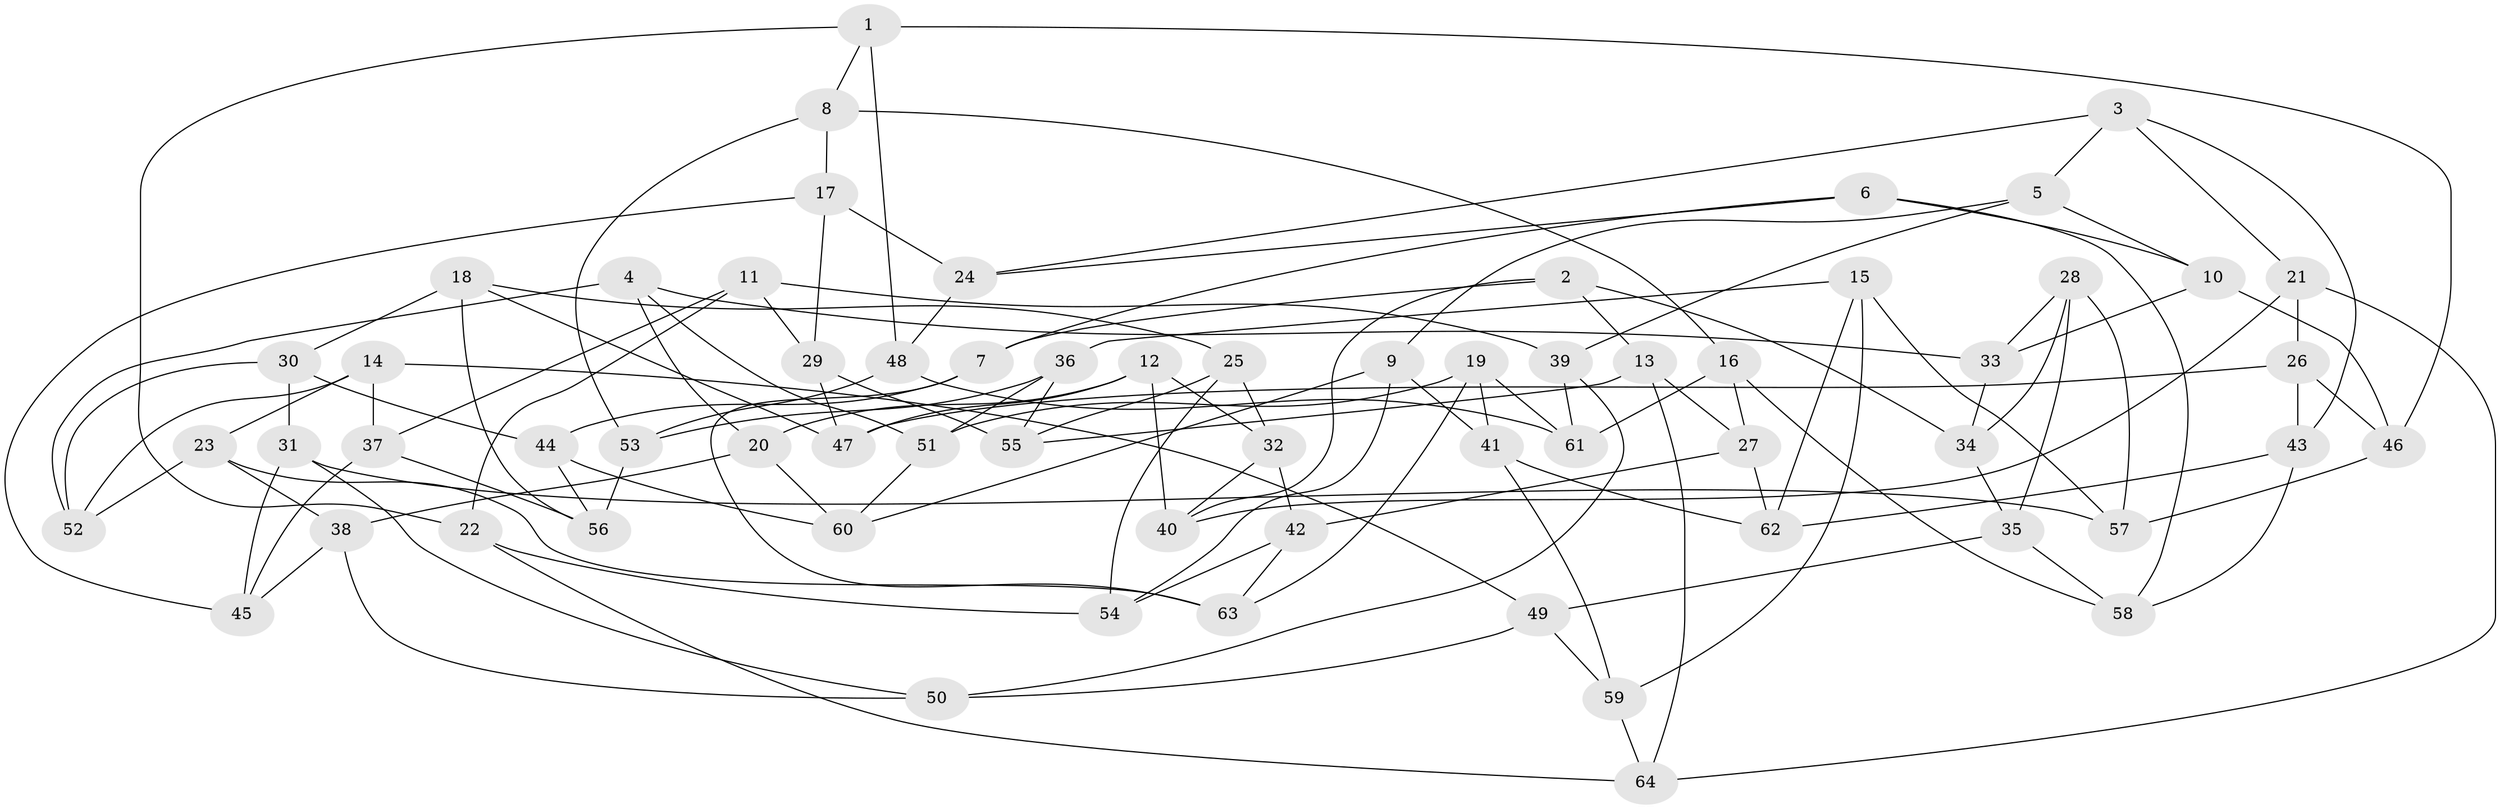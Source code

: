 // coarse degree distribution, {6: 0.5789473684210527, 5: 0.10526315789473684, 4: 0.3157894736842105}
// Generated by graph-tools (version 1.1) at 2025/42/03/06/25 10:42:23]
// undirected, 64 vertices, 128 edges
graph export_dot {
graph [start="1"]
  node [color=gray90,style=filled];
  1;
  2;
  3;
  4;
  5;
  6;
  7;
  8;
  9;
  10;
  11;
  12;
  13;
  14;
  15;
  16;
  17;
  18;
  19;
  20;
  21;
  22;
  23;
  24;
  25;
  26;
  27;
  28;
  29;
  30;
  31;
  32;
  33;
  34;
  35;
  36;
  37;
  38;
  39;
  40;
  41;
  42;
  43;
  44;
  45;
  46;
  47;
  48;
  49;
  50;
  51;
  52;
  53;
  54;
  55;
  56;
  57;
  58;
  59;
  60;
  61;
  62;
  63;
  64;
  1 -- 8;
  1 -- 22;
  1 -- 46;
  1 -- 48;
  2 -- 34;
  2 -- 7;
  2 -- 40;
  2 -- 13;
  3 -- 43;
  3 -- 24;
  3 -- 5;
  3 -- 21;
  4 -- 20;
  4 -- 52;
  4 -- 33;
  4 -- 51;
  5 -- 10;
  5 -- 39;
  5 -- 9;
  6 -- 7;
  6 -- 24;
  6 -- 58;
  6 -- 10;
  7 -- 63;
  7 -- 44;
  8 -- 53;
  8 -- 17;
  8 -- 16;
  9 -- 54;
  9 -- 41;
  9 -- 60;
  10 -- 33;
  10 -- 46;
  11 -- 29;
  11 -- 37;
  11 -- 22;
  11 -- 39;
  12 -- 32;
  12 -- 47;
  12 -- 20;
  12 -- 40;
  13 -- 64;
  13 -- 27;
  13 -- 55;
  14 -- 37;
  14 -- 49;
  14 -- 23;
  14 -- 52;
  15 -- 57;
  15 -- 59;
  15 -- 36;
  15 -- 62;
  16 -- 27;
  16 -- 58;
  16 -- 61;
  17 -- 24;
  17 -- 45;
  17 -- 29;
  18 -- 47;
  18 -- 30;
  18 -- 25;
  18 -- 56;
  19 -- 63;
  19 -- 41;
  19 -- 61;
  19 -- 51;
  20 -- 60;
  20 -- 38;
  21 -- 26;
  21 -- 40;
  21 -- 64;
  22 -- 64;
  22 -- 54;
  23 -- 38;
  23 -- 63;
  23 -- 52;
  24 -- 48;
  25 -- 55;
  25 -- 32;
  25 -- 54;
  26 -- 46;
  26 -- 43;
  26 -- 47;
  27 -- 42;
  27 -- 62;
  28 -- 33;
  28 -- 35;
  28 -- 34;
  28 -- 57;
  29 -- 55;
  29 -- 47;
  30 -- 52;
  30 -- 31;
  30 -- 44;
  31 -- 57;
  31 -- 45;
  31 -- 50;
  32 -- 42;
  32 -- 40;
  33 -- 34;
  34 -- 35;
  35 -- 49;
  35 -- 58;
  36 -- 51;
  36 -- 55;
  36 -- 53;
  37 -- 56;
  37 -- 45;
  38 -- 50;
  38 -- 45;
  39 -- 61;
  39 -- 50;
  41 -- 59;
  41 -- 62;
  42 -- 54;
  42 -- 63;
  43 -- 58;
  43 -- 62;
  44 -- 60;
  44 -- 56;
  46 -- 57;
  48 -- 53;
  48 -- 61;
  49 -- 59;
  49 -- 50;
  51 -- 60;
  53 -- 56;
  59 -- 64;
}
